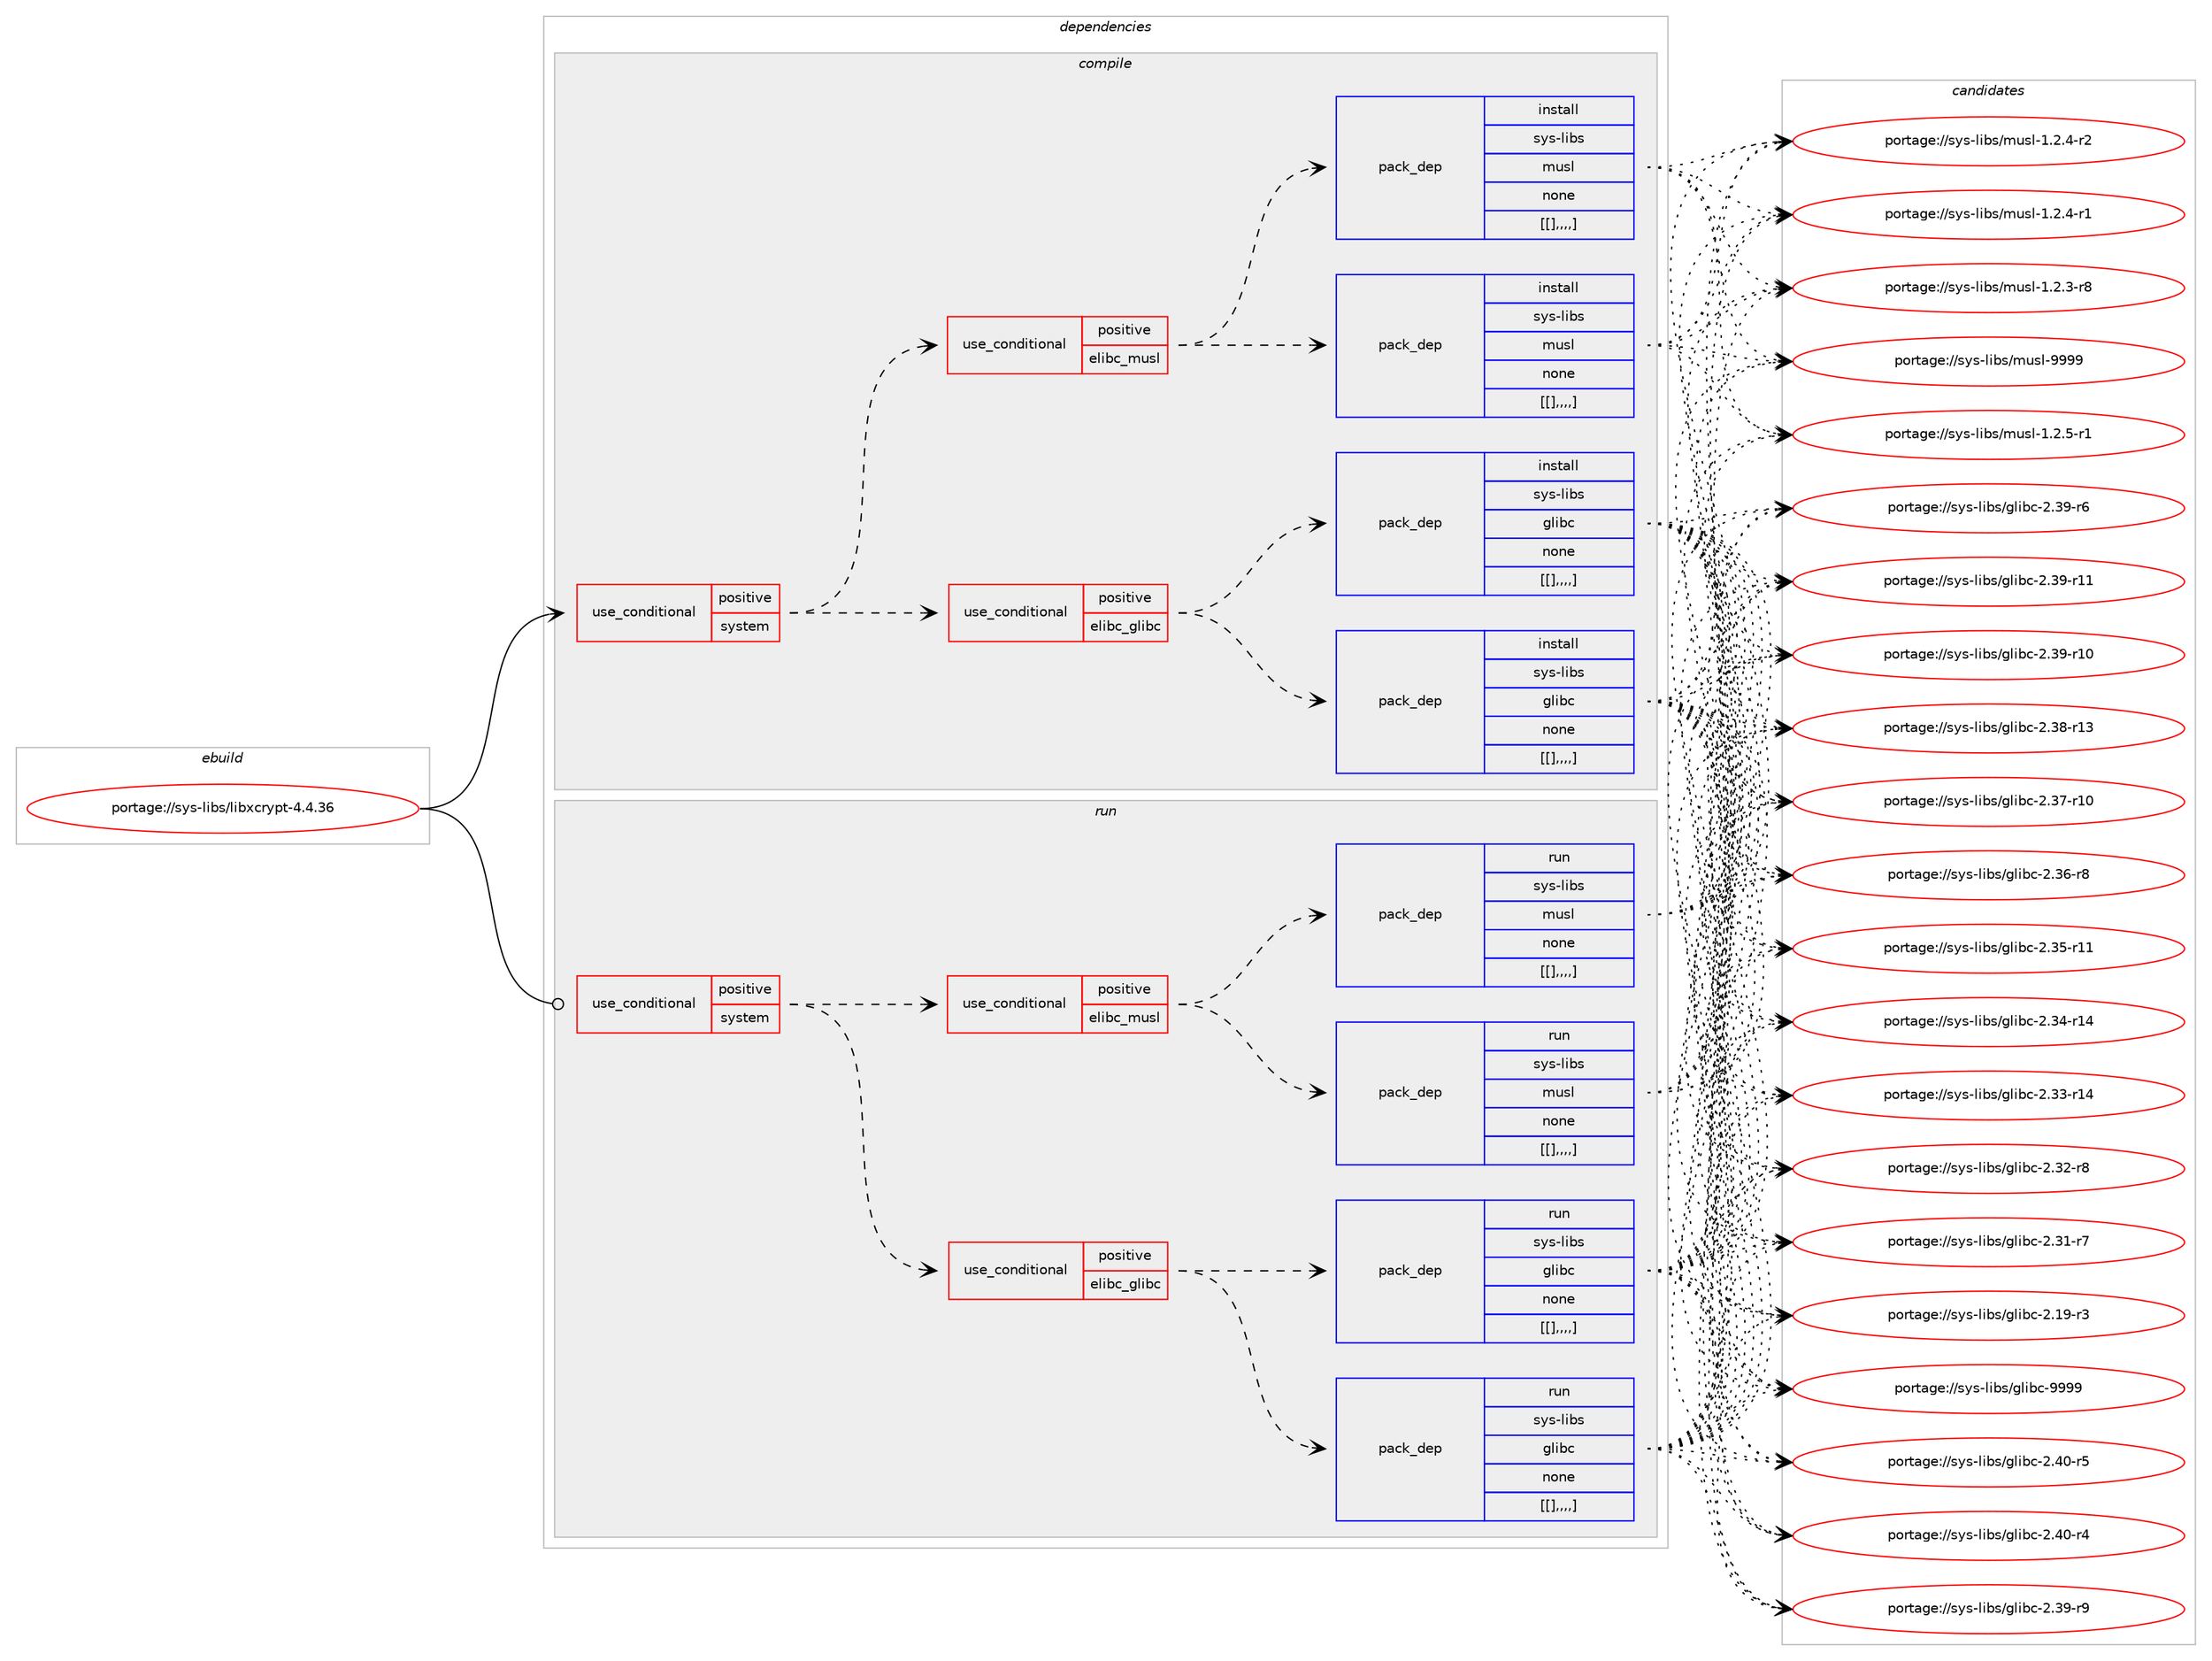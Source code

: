digraph prolog {

# *************
# Graph options
# *************

newrank=true;
concentrate=true;
compound=true;
graph [rankdir=LR,fontname=Helvetica,fontsize=10,ranksep=1.5];#, ranksep=2.5, nodesep=0.2];
edge  [arrowhead=vee];
node  [fontname=Helvetica,fontsize=10];

# **********
# The ebuild
# **********

subgraph cluster_leftcol {
color=gray;
label=<<i>ebuild</i>>;
id [label="portage://sys-libs/libxcrypt-4.4.36", color=red, width=4, href="../sys-libs/libxcrypt-4.4.36.svg"];
}

# ****************
# The dependencies
# ****************

subgraph cluster_midcol {
color=gray;
label=<<i>dependencies</i>>;
subgraph cluster_compile {
fillcolor="#eeeeee";
style=filled;
label=<<i>compile</i>>;
subgraph cond124823 {
dependency465739 [label=<<TABLE BORDER="0" CELLBORDER="1" CELLSPACING="0" CELLPADDING="4"><TR><TD ROWSPAN="3" CELLPADDING="10">use_conditional</TD></TR><TR><TD>positive</TD></TR><TR><TD>system</TD></TR></TABLE>>, shape=none, color=red];
subgraph cond124834 {
dependency465885 [label=<<TABLE BORDER="0" CELLBORDER="1" CELLSPACING="0" CELLPADDING="4"><TR><TD ROWSPAN="3" CELLPADDING="10">use_conditional</TD></TR><TR><TD>positive</TD></TR><TR><TD>elibc_glibc</TD></TR></TABLE>>, shape=none, color=red];
subgraph pack337758 {
dependency465890 [label=<<TABLE BORDER="0" CELLBORDER="1" CELLSPACING="0" CELLPADDING="4" WIDTH="220"><TR><TD ROWSPAN="6" CELLPADDING="30">pack_dep</TD></TR><TR><TD WIDTH="110">install</TD></TR><TR><TD>sys-libs</TD></TR><TR><TD>glibc</TD></TR><TR><TD>none</TD></TR><TR><TD>[[],,,,]</TD></TR></TABLE>>, shape=none, color=blue];
}
dependency465885:e -> dependency465890:w [weight=20,style="dashed",arrowhead="vee"];
subgraph pack337761 {
dependency465910 [label=<<TABLE BORDER="0" CELLBORDER="1" CELLSPACING="0" CELLPADDING="4" WIDTH="220"><TR><TD ROWSPAN="6" CELLPADDING="30">pack_dep</TD></TR><TR><TD WIDTH="110">install</TD></TR><TR><TD>sys-libs</TD></TR><TR><TD>glibc</TD></TR><TR><TD>none</TD></TR><TR><TD>[[],,,,]</TD></TR></TABLE>>, shape=none, color=blue];
}
dependency465885:e -> dependency465910:w [weight=20,style="dashed",arrowhead="vee"];
}
dependency465739:e -> dependency465885:w [weight=20,style="dashed",arrowhead="vee"];
subgraph cond124885 {
dependency465933 [label=<<TABLE BORDER="0" CELLBORDER="1" CELLSPACING="0" CELLPADDING="4"><TR><TD ROWSPAN="3" CELLPADDING="10">use_conditional</TD></TR><TR><TD>positive</TD></TR><TR><TD>elibc_musl</TD></TR></TABLE>>, shape=none, color=red];
subgraph pack337788 {
dependency465951 [label=<<TABLE BORDER="0" CELLBORDER="1" CELLSPACING="0" CELLPADDING="4" WIDTH="220"><TR><TD ROWSPAN="6" CELLPADDING="30">pack_dep</TD></TR><TR><TD WIDTH="110">install</TD></TR><TR><TD>sys-libs</TD></TR><TR><TD>musl</TD></TR><TR><TD>none</TD></TR><TR><TD>[[],,,,]</TD></TR></TABLE>>, shape=none, color=blue];
}
dependency465933:e -> dependency465951:w [weight=20,style="dashed",arrowhead="vee"];
subgraph pack337806 {
dependency465989 [label=<<TABLE BORDER="0" CELLBORDER="1" CELLSPACING="0" CELLPADDING="4" WIDTH="220"><TR><TD ROWSPAN="6" CELLPADDING="30">pack_dep</TD></TR><TR><TD WIDTH="110">install</TD></TR><TR><TD>sys-libs</TD></TR><TR><TD>musl</TD></TR><TR><TD>none</TD></TR><TR><TD>[[],,,,]</TD></TR></TABLE>>, shape=none, color=blue];
}
dependency465933:e -> dependency465989:w [weight=20,style="dashed",arrowhead="vee"];
}
dependency465739:e -> dependency465933:w [weight=20,style="dashed",arrowhead="vee"];
}
id:e -> dependency465739:w [weight=20,style="solid",arrowhead="vee"];
}
subgraph cluster_compileandrun {
fillcolor="#eeeeee";
style=filled;
label=<<i>compile and run</i>>;
}
subgraph cluster_run {
fillcolor="#eeeeee";
style=filled;
label=<<i>run</i>>;
subgraph cond124909 {
dependency466007 [label=<<TABLE BORDER="0" CELLBORDER="1" CELLSPACING="0" CELLPADDING="4"><TR><TD ROWSPAN="3" CELLPADDING="10">use_conditional</TD></TR><TR><TD>positive</TD></TR><TR><TD>system</TD></TR></TABLE>>, shape=none, color=red];
subgraph cond124921 {
dependency466038 [label=<<TABLE BORDER="0" CELLBORDER="1" CELLSPACING="0" CELLPADDING="4"><TR><TD ROWSPAN="3" CELLPADDING="10">use_conditional</TD></TR><TR><TD>positive</TD></TR><TR><TD>elibc_glibc</TD></TR></TABLE>>, shape=none, color=red];
subgraph pack337872 {
dependency466078 [label=<<TABLE BORDER="0" CELLBORDER="1" CELLSPACING="0" CELLPADDING="4" WIDTH="220"><TR><TD ROWSPAN="6" CELLPADDING="30">pack_dep</TD></TR><TR><TD WIDTH="110">run</TD></TR><TR><TD>sys-libs</TD></TR><TR><TD>glibc</TD></TR><TR><TD>none</TD></TR><TR><TD>[[],,,,]</TD></TR></TABLE>>, shape=none, color=blue];
}
dependency466038:e -> dependency466078:w [weight=20,style="dashed",arrowhead="vee"];
subgraph pack337889 {
dependency466109 [label=<<TABLE BORDER="0" CELLBORDER="1" CELLSPACING="0" CELLPADDING="4" WIDTH="220"><TR><TD ROWSPAN="6" CELLPADDING="30">pack_dep</TD></TR><TR><TD WIDTH="110">run</TD></TR><TR><TD>sys-libs</TD></TR><TR><TD>glibc</TD></TR><TR><TD>none</TD></TR><TR><TD>[[],,,,]</TD></TR></TABLE>>, shape=none, color=blue];
}
dependency466038:e -> dependency466109:w [weight=20,style="dashed",arrowhead="vee"];
}
dependency466007:e -> dependency466038:w [weight=20,style="dashed",arrowhead="vee"];
subgraph cond124962 {
dependency466147 [label=<<TABLE BORDER="0" CELLBORDER="1" CELLSPACING="0" CELLPADDING="4"><TR><TD ROWSPAN="3" CELLPADDING="10">use_conditional</TD></TR><TR><TD>positive</TD></TR><TR><TD>elibc_musl</TD></TR></TABLE>>, shape=none, color=red];
subgraph pack337931 {
dependency466204 [label=<<TABLE BORDER="0" CELLBORDER="1" CELLSPACING="0" CELLPADDING="4" WIDTH="220"><TR><TD ROWSPAN="6" CELLPADDING="30">pack_dep</TD></TR><TR><TD WIDTH="110">run</TD></TR><TR><TD>sys-libs</TD></TR><TR><TD>musl</TD></TR><TR><TD>none</TD></TR><TR><TD>[[],,,,]</TD></TR></TABLE>>, shape=none, color=blue];
}
dependency466147:e -> dependency466204:w [weight=20,style="dashed",arrowhead="vee"];
subgraph pack337973 {
dependency466253 [label=<<TABLE BORDER="0" CELLBORDER="1" CELLSPACING="0" CELLPADDING="4" WIDTH="220"><TR><TD ROWSPAN="6" CELLPADDING="30">pack_dep</TD></TR><TR><TD WIDTH="110">run</TD></TR><TR><TD>sys-libs</TD></TR><TR><TD>musl</TD></TR><TR><TD>none</TD></TR><TR><TD>[[],,,,]</TD></TR></TABLE>>, shape=none, color=blue];
}
dependency466147:e -> dependency466253:w [weight=20,style="dashed",arrowhead="vee"];
}
dependency466007:e -> dependency466147:w [weight=20,style="dashed",arrowhead="vee"];
}
id:e -> dependency466007:w [weight=20,style="solid",arrowhead="odot"];
}
}

# **************
# The candidates
# **************

subgraph cluster_choices {
rank=same;
color=gray;
label=<<i>candidates</i>>;

subgraph choice337616 {
color=black;
nodesep=1;
choice11512111545108105981154710310810598994557575757 [label="portage://sys-libs/glibc-9999", color=red, width=4,href="../sys-libs/glibc-9999.svg"];
choice115121115451081059811547103108105989945504652484511453 [label="portage://sys-libs/glibc-2.40-r5", color=red, width=4,href="../sys-libs/glibc-2.40-r5.svg"];
choice115121115451081059811547103108105989945504652484511452 [label="portage://sys-libs/glibc-2.40-r4", color=red, width=4,href="../sys-libs/glibc-2.40-r4.svg"];
choice115121115451081059811547103108105989945504651574511457 [label="portage://sys-libs/glibc-2.39-r9", color=red, width=4,href="../sys-libs/glibc-2.39-r9.svg"];
choice115121115451081059811547103108105989945504651574511454 [label="portage://sys-libs/glibc-2.39-r6", color=red, width=4,href="../sys-libs/glibc-2.39-r6.svg"];
choice11512111545108105981154710310810598994550465157451144949 [label="portage://sys-libs/glibc-2.39-r11", color=red, width=4,href="../sys-libs/glibc-2.39-r11.svg"];
choice11512111545108105981154710310810598994550465157451144948 [label="portage://sys-libs/glibc-2.39-r10", color=red, width=4,href="../sys-libs/glibc-2.39-r10.svg"];
choice11512111545108105981154710310810598994550465156451144951 [label="portage://sys-libs/glibc-2.38-r13", color=red, width=4,href="../sys-libs/glibc-2.38-r13.svg"];
choice11512111545108105981154710310810598994550465155451144948 [label="portage://sys-libs/glibc-2.37-r10", color=red, width=4,href="../sys-libs/glibc-2.37-r10.svg"];
choice115121115451081059811547103108105989945504651544511456 [label="portage://sys-libs/glibc-2.36-r8", color=red, width=4,href="../sys-libs/glibc-2.36-r8.svg"];
choice11512111545108105981154710310810598994550465153451144949 [label="portage://sys-libs/glibc-2.35-r11", color=red, width=4,href="../sys-libs/glibc-2.35-r11.svg"];
choice11512111545108105981154710310810598994550465152451144952 [label="portage://sys-libs/glibc-2.34-r14", color=red, width=4,href="../sys-libs/glibc-2.34-r14.svg"];
choice11512111545108105981154710310810598994550465151451144952 [label="portage://sys-libs/glibc-2.33-r14", color=red, width=4,href="../sys-libs/glibc-2.33-r14.svg"];
choice115121115451081059811547103108105989945504651504511456 [label="portage://sys-libs/glibc-2.32-r8", color=red, width=4,href="../sys-libs/glibc-2.32-r8.svg"];
choice115121115451081059811547103108105989945504651494511455 [label="portage://sys-libs/glibc-2.31-r7", color=red, width=4,href="../sys-libs/glibc-2.31-r7.svg"];
choice115121115451081059811547103108105989945504649574511451 [label="portage://sys-libs/glibc-2.19-r3", color=red, width=4,href="../sys-libs/glibc-2.19-r3.svg"];
dependency465890:e -> choice11512111545108105981154710310810598994557575757:w [style=dotted,weight="100"];
dependency465890:e -> choice115121115451081059811547103108105989945504652484511453:w [style=dotted,weight="100"];
dependency465890:e -> choice115121115451081059811547103108105989945504652484511452:w [style=dotted,weight="100"];
dependency465890:e -> choice115121115451081059811547103108105989945504651574511457:w [style=dotted,weight="100"];
dependency465890:e -> choice115121115451081059811547103108105989945504651574511454:w [style=dotted,weight="100"];
dependency465890:e -> choice11512111545108105981154710310810598994550465157451144949:w [style=dotted,weight="100"];
dependency465890:e -> choice11512111545108105981154710310810598994550465157451144948:w [style=dotted,weight="100"];
dependency465890:e -> choice11512111545108105981154710310810598994550465156451144951:w [style=dotted,weight="100"];
dependency465890:e -> choice11512111545108105981154710310810598994550465155451144948:w [style=dotted,weight="100"];
dependency465890:e -> choice115121115451081059811547103108105989945504651544511456:w [style=dotted,weight="100"];
dependency465890:e -> choice11512111545108105981154710310810598994550465153451144949:w [style=dotted,weight="100"];
dependency465890:e -> choice11512111545108105981154710310810598994550465152451144952:w [style=dotted,weight="100"];
dependency465890:e -> choice11512111545108105981154710310810598994550465151451144952:w [style=dotted,weight="100"];
dependency465890:e -> choice115121115451081059811547103108105989945504651504511456:w [style=dotted,weight="100"];
dependency465890:e -> choice115121115451081059811547103108105989945504651494511455:w [style=dotted,weight="100"];
dependency465890:e -> choice115121115451081059811547103108105989945504649574511451:w [style=dotted,weight="100"];
}
subgraph choice337667 {
color=black;
nodesep=1;
choice11512111545108105981154710310810598994557575757 [label="portage://sys-libs/glibc-9999", color=red, width=4,href="../sys-libs/glibc-9999.svg"];
choice115121115451081059811547103108105989945504652484511453 [label="portage://sys-libs/glibc-2.40-r5", color=red, width=4,href="../sys-libs/glibc-2.40-r5.svg"];
choice115121115451081059811547103108105989945504652484511452 [label="portage://sys-libs/glibc-2.40-r4", color=red, width=4,href="../sys-libs/glibc-2.40-r4.svg"];
choice115121115451081059811547103108105989945504651574511457 [label="portage://sys-libs/glibc-2.39-r9", color=red, width=4,href="../sys-libs/glibc-2.39-r9.svg"];
choice115121115451081059811547103108105989945504651574511454 [label="portage://sys-libs/glibc-2.39-r6", color=red, width=4,href="../sys-libs/glibc-2.39-r6.svg"];
choice11512111545108105981154710310810598994550465157451144949 [label="portage://sys-libs/glibc-2.39-r11", color=red, width=4,href="../sys-libs/glibc-2.39-r11.svg"];
choice11512111545108105981154710310810598994550465157451144948 [label="portage://sys-libs/glibc-2.39-r10", color=red, width=4,href="../sys-libs/glibc-2.39-r10.svg"];
choice11512111545108105981154710310810598994550465156451144951 [label="portage://sys-libs/glibc-2.38-r13", color=red, width=4,href="../sys-libs/glibc-2.38-r13.svg"];
choice11512111545108105981154710310810598994550465155451144948 [label="portage://sys-libs/glibc-2.37-r10", color=red, width=4,href="../sys-libs/glibc-2.37-r10.svg"];
choice115121115451081059811547103108105989945504651544511456 [label="portage://sys-libs/glibc-2.36-r8", color=red, width=4,href="../sys-libs/glibc-2.36-r8.svg"];
choice11512111545108105981154710310810598994550465153451144949 [label="portage://sys-libs/glibc-2.35-r11", color=red, width=4,href="../sys-libs/glibc-2.35-r11.svg"];
choice11512111545108105981154710310810598994550465152451144952 [label="portage://sys-libs/glibc-2.34-r14", color=red, width=4,href="../sys-libs/glibc-2.34-r14.svg"];
choice11512111545108105981154710310810598994550465151451144952 [label="portage://sys-libs/glibc-2.33-r14", color=red, width=4,href="../sys-libs/glibc-2.33-r14.svg"];
choice115121115451081059811547103108105989945504651504511456 [label="portage://sys-libs/glibc-2.32-r8", color=red, width=4,href="../sys-libs/glibc-2.32-r8.svg"];
choice115121115451081059811547103108105989945504651494511455 [label="portage://sys-libs/glibc-2.31-r7", color=red, width=4,href="../sys-libs/glibc-2.31-r7.svg"];
choice115121115451081059811547103108105989945504649574511451 [label="portage://sys-libs/glibc-2.19-r3", color=red, width=4,href="../sys-libs/glibc-2.19-r3.svg"];
dependency465910:e -> choice11512111545108105981154710310810598994557575757:w [style=dotted,weight="100"];
dependency465910:e -> choice115121115451081059811547103108105989945504652484511453:w [style=dotted,weight="100"];
dependency465910:e -> choice115121115451081059811547103108105989945504652484511452:w [style=dotted,weight="100"];
dependency465910:e -> choice115121115451081059811547103108105989945504651574511457:w [style=dotted,weight="100"];
dependency465910:e -> choice115121115451081059811547103108105989945504651574511454:w [style=dotted,weight="100"];
dependency465910:e -> choice11512111545108105981154710310810598994550465157451144949:w [style=dotted,weight="100"];
dependency465910:e -> choice11512111545108105981154710310810598994550465157451144948:w [style=dotted,weight="100"];
dependency465910:e -> choice11512111545108105981154710310810598994550465156451144951:w [style=dotted,weight="100"];
dependency465910:e -> choice11512111545108105981154710310810598994550465155451144948:w [style=dotted,weight="100"];
dependency465910:e -> choice115121115451081059811547103108105989945504651544511456:w [style=dotted,weight="100"];
dependency465910:e -> choice11512111545108105981154710310810598994550465153451144949:w [style=dotted,weight="100"];
dependency465910:e -> choice11512111545108105981154710310810598994550465152451144952:w [style=dotted,weight="100"];
dependency465910:e -> choice11512111545108105981154710310810598994550465151451144952:w [style=dotted,weight="100"];
dependency465910:e -> choice115121115451081059811547103108105989945504651504511456:w [style=dotted,weight="100"];
dependency465910:e -> choice115121115451081059811547103108105989945504651494511455:w [style=dotted,weight="100"];
dependency465910:e -> choice115121115451081059811547103108105989945504649574511451:w [style=dotted,weight="100"];
}
subgraph choice337709 {
color=black;
nodesep=1;
choice1151211154510810598115471091171151084557575757 [label="portage://sys-libs/musl-9999", color=red, width=4,href="../sys-libs/musl-9999.svg"];
choice1151211154510810598115471091171151084549465046534511449 [label="portage://sys-libs/musl-1.2.5-r1", color=red, width=4,href="../sys-libs/musl-1.2.5-r1.svg"];
choice1151211154510810598115471091171151084549465046524511450 [label="portage://sys-libs/musl-1.2.4-r2", color=red, width=4,href="../sys-libs/musl-1.2.4-r2.svg"];
choice1151211154510810598115471091171151084549465046524511449 [label="portage://sys-libs/musl-1.2.4-r1", color=red, width=4,href="../sys-libs/musl-1.2.4-r1.svg"];
choice1151211154510810598115471091171151084549465046514511456 [label="portage://sys-libs/musl-1.2.3-r8", color=red, width=4,href="../sys-libs/musl-1.2.3-r8.svg"];
dependency465951:e -> choice1151211154510810598115471091171151084557575757:w [style=dotted,weight="100"];
dependency465951:e -> choice1151211154510810598115471091171151084549465046534511449:w [style=dotted,weight="100"];
dependency465951:e -> choice1151211154510810598115471091171151084549465046524511450:w [style=dotted,weight="100"];
dependency465951:e -> choice1151211154510810598115471091171151084549465046524511449:w [style=dotted,weight="100"];
dependency465951:e -> choice1151211154510810598115471091171151084549465046514511456:w [style=dotted,weight="100"];
}
subgraph choice337716 {
color=black;
nodesep=1;
choice1151211154510810598115471091171151084557575757 [label="portage://sys-libs/musl-9999", color=red, width=4,href="../sys-libs/musl-9999.svg"];
choice1151211154510810598115471091171151084549465046534511449 [label="portage://sys-libs/musl-1.2.5-r1", color=red, width=4,href="../sys-libs/musl-1.2.5-r1.svg"];
choice1151211154510810598115471091171151084549465046524511450 [label="portage://sys-libs/musl-1.2.4-r2", color=red, width=4,href="../sys-libs/musl-1.2.4-r2.svg"];
choice1151211154510810598115471091171151084549465046524511449 [label="portage://sys-libs/musl-1.2.4-r1", color=red, width=4,href="../sys-libs/musl-1.2.4-r1.svg"];
choice1151211154510810598115471091171151084549465046514511456 [label="portage://sys-libs/musl-1.2.3-r8", color=red, width=4,href="../sys-libs/musl-1.2.3-r8.svg"];
dependency465989:e -> choice1151211154510810598115471091171151084557575757:w [style=dotted,weight="100"];
dependency465989:e -> choice1151211154510810598115471091171151084549465046534511449:w [style=dotted,weight="100"];
dependency465989:e -> choice1151211154510810598115471091171151084549465046524511450:w [style=dotted,weight="100"];
dependency465989:e -> choice1151211154510810598115471091171151084549465046524511449:w [style=dotted,weight="100"];
dependency465989:e -> choice1151211154510810598115471091171151084549465046514511456:w [style=dotted,weight="100"];
}
subgraph choice337731 {
color=black;
nodesep=1;
choice11512111545108105981154710310810598994557575757 [label="portage://sys-libs/glibc-9999", color=red, width=4,href="../sys-libs/glibc-9999.svg"];
choice115121115451081059811547103108105989945504652484511453 [label="portage://sys-libs/glibc-2.40-r5", color=red, width=4,href="../sys-libs/glibc-2.40-r5.svg"];
choice115121115451081059811547103108105989945504652484511452 [label="portage://sys-libs/glibc-2.40-r4", color=red, width=4,href="../sys-libs/glibc-2.40-r4.svg"];
choice115121115451081059811547103108105989945504651574511457 [label="portage://sys-libs/glibc-2.39-r9", color=red, width=4,href="../sys-libs/glibc-2.39-r9.svg"];
choice115121115451081059811547103108105989945504651574511454 [label="portage://sys-libs/glibc-2.39-r6", color=red, width=4,href="../sys-libs/glibc-2.39-r6.svg"];
choice11512111545108105981154710310810598994550465157451144949 [label="portage://sys-libs/glibc-2.39-r11", color=red, width=4,href="../sys-libs/glibc-2.39-r11.svg"];
choice11512111545108105981154710310810598994550465157451144948 [label="portage://sys-libs/glibc-2.39-r10", color=red, width=4,href="../sys-libs/glibc-2.39-r10.svg"];
choice11512111545108105981154710310810598994550465156451144951 [label="portage://sys-libs/glibc-2.38-r13", color=red, width=4,href="../sys-libs/glibc-2.38-r13.svg"];
choice11512111545108105981154710310810598994550465155451144948 [label="portage://sys-libs/glibc-2.37-r10", color=red, width=4,href="../sys-libs/glibc-2.37-r10.svg"];
choice115121115451081059811547103108105989945504651544511456 [label="portage://sys-libs/glibc-2.36-r8", color=red, width=4,href="../sys-libs/glibc-2.36-r8.svg"];
choice11512111545108105981154710310810598994550465153451144949 [label="portage://sys-libs/glibc-2.35-r11", color=red, width=4,href="../sys-libs/glibc-2.35-r11.svg"];
choice11512111545108105981154710310810598994550465152451144952 [label="portage://sys-libs/glibc-2.34-r14", color=red, width=4,href="../sys-libs/glibc-2.34-r14.svg"];
choice11512111545108105981154710310810598994550465151451144952 [label="portage://sys-libs/glibc-2.33-r14", color=red, width=4,href="../sys-libs/glibc-2.33-r14.svg"];
choice115121115451081059811547103108105989945504651504511456 [label="portage://sys-libs/glibc-2.32-r8", color=red, width=4,href="../sys-libs/glibc-2.32-r8.svg"];
choice115121115451081059811547103108105989945504651494511455 [label="portage://sys-libs/glibc-2.31-r7", color=red, width=4,href="../sys-libs/glibc-2.31-r7.svg"];
choice115121115451081059811547103108105989945504649574511451 [label="portage://sys-libs/glibc-2.19-r3", color=red, width=4,href="../sys-libs/glibc-2.19-r3.svg"];
dependency466078:e -> choice11512111545108105981154710310810598994557575757:w [style=dotted,weight="100"];
dependency466078:e -> choice115121115451081059811547103108105989945504652484511453:w [style=dotted,weight="100"];
dependency466078:e -> choice115121115451081059811547103108105989945504652484511452:w [style=dotted,weight="100"];
dependency466078:e -> choice115121115451081059811547103108105989945504651574511457:w [style=dotted,weight="100"];
dependency466078:e -> choice115121115451081059811547103108105989945504651574511454:w [style=dotted,weight="100"];
dependency466078:e -> choice11512111545108105981154710310810598994550465157451144949:w [style=dotted,weight="100"];
dependency466078:e -> choice11512111545108105981154710310810598994550465157451144948:w [style=dotted,weight="100"];
dependency466078:e -> choice11512111545108105981154710310810598994550465156451144951:w [style=dotted,weight="100"];
dependency466078:e -> choice11512111545108105981154710310810598994550465155451144948:w [style=dotted,weight="100"];
dependency466078:e -> choice115121115451081059811547103108105989945504651544511456:w [style=dotted,weight="100"];
dependency466078:e -> choice11512111545108105981154710310810598994550465153451144949:w [style=dotted,weight="100"];
dependency466078:e -> choice11512111545108105981154710310810598994550465152451144952:w [style=dotted,weight="100"];
dependency466078:e -> choice11512111545108105981154710310810598994550465151451144952:w [style=dotted,weight="100"];
dependency466078:e -> choice115121115451081059811547103108105989945504651504511456:w [style=dotted,weight="100"];
dependency466078:e -> choice115121115451081059811547103108105989945504651494511455:w [style=dotted,weight="100"];
dependency466078:e -> choice115121115451081059811547103108105989945504649574511451:w [style=dotted,weight="100"];
}
subgraph choice337748 {
color=black;
nodesep=1;
choice11512111545108105981154710310810598994557575757 [label="portage://sys-libs/glibc-9999", color=red, width=4,href="../sys-libs/glibc-9999.svg"];
choice115121115451081059811547103108105989945504652484511453 [label="portage://sys-libs/glibc-2.40-r5", color=red, width=4,href="../sys-libs/glibc-2.40-r5.svg"];
choice115121115451081059811547103108105989945504652484511452 [label="portage://sys-libs/glibc-2.40-r4", color=red, width=4,href="../sys-libs/glibc-2.40-r4.svg"];
choice115121115451081059811547103108105989945504651574511457 [label="portage://sys-libs/glibc-2.39-r9", color=red, width=4,href="../sys-libs/glibc-2.39-r9.svg"];
choice115121115451081059811547103108105989945504651574511454 [label="portage://sys-libs/glibc-2.39-r6", color=red, width=4,href="../sys-libs/glibc-2.39-r6.svg"];
choice11512111545108105981154710310810598994550465157451144949 [label="portage://sys-libs/glibc-2.39-r11", color=red, width=4,href="../sys-libs/glibc-2.39-r11.svg"];
choice11512111545108105981154710310810598994550465157451144948 [label="portage://sys-libs/glibc-2.39-r10", color=red, width=4,href="../sys-libs/glibc-2.39-r10.svg"];
choice11512111545108105981154710310810598994550465156451144951 [label="portage://sys-libs/glibc-2.38-r13", color=red, width=4,href="../sys-libs/glibc-2.38-r13.svg"];
choice11512111545108105981154710310810598994550465155451144948 [label="portage://sys-libs/glibc-2.37-r10", color=red, width=4,href="../sys-libs/glibc-2.37-r10.svg"];
choice115121115451081059811547103108105989945504651544511456 [label="portage://sys-libs/glibc-2.36-r8", color=red, width=4,href="../sys-libs/glibc-2.36-r8.svg"];
choice11512111545108105981154710310810598994550465153451144949 [label="portage://sys-libs/glibc-2.35-r11", color=red, width=4,href="../sys-libs/glibc-2.35-r11.svg"];
choice11512111545108105981154710310810598994550465152451144952 [label="portage://sys-libs/glibc-2.34-r14", color=red, width=4,href="../sys-libs/glibc-2.34-r14.svg"];
choice11512111545108105981154710310810598994550465151451144952 [label="portage://sys-libs/glibc-2.33-r14", color=red, width=4,href="../sys-libs/glibc-2.33-r14.svg"];
choice115121115451081059811547103108105989945504651504511456 [label="portage://sys-libs/glibc-2.32-r8", color=red, width=4,href="../sys-libs/glibc-2.32-r8.svg"];
choice115121115451081059811547103108105989945504651494511455 [label="portage://sys-libs/glibc-2.31-r7", color=red, width=4,href="../sys-libs/glibc-2.31-r7.svg"];
choice115121115451081059811547103108105989945504649574511451 [label="portage://sys-libs/glibc-2.19-r3", color=red, width=4,href="../sys-libs/glibc-2.19-r3.svg"];
dependency466109:e -> choice11512111545108105981154710310810598994557575757:w [style=dotted,weight="100"];
dependency466109:e -> choice115121115451081059811547103108105989945504652484511453:w [style=dotted,weight="100"];
dependency466109:e -> choice115121115451081059811547103108105989945504652484511452:w [style=dotted,weight="100"];
dependency466109:e -> choice115121115451081059811547103108105989945504651574511457:w [style=dotted,weight="100"];
dependency466109:e -> choice115121115451081059811547103108105989945504651574511454:w [style=dotted,weight="100"];
dependency466109:e -> choice11512111545108105981154710310810598994550465157451144949:w [style=dotted,weight="100"];
dependency466109:e -> choice11512111545108105981154710310810598994550465157451144948:w [style=dotted,weight="100"];
dependency466109:e -> choice11512111545108105981154710310810598994550465156451144951:w [style=dotted,weight="100"];
dependency466109:e -> choice11512111545108105981154710310810598994550465155451144948:w [style=dotted,weight="100"];
dependency466109:e -> choice115121115451081059811547103108105989945504651544511456:w [style=dotted,weight="100"];
dependency466109:e -> choice11512111545108105981154710310810598994550465153451144949:w [style=dotted,weight="100"];
dependency466109:e -> choice11512111545108105981154710310810598994550465152451144952:w [style=dotted,weight="100"];
dependency466109:e -> choice11512111545108105981154710310810598994550465151451144952:w [style=dotted,weight="100"];
dependency466109:e -> choice115121115451081059811547103108105989945504651504511456:w [style=dotted,weight="100"];
dependency466109:e -> choice115121115451081059811547103108105989945504651494511455:w [style=dotted,weight="100"];
dependency466109:e -> choice115121115451081059811547103108105989945504649574511451:w [style=dotted,weight="100"];
}
subgraph choice337761 {
color=black;
nodesep=1;
choice1151211154510810598115471091171151084557575757 [label="portage://sys-libs/musl-9999", color=red, width=4,href="../sys-libs/musl-9999.svg"];
choice1151211154510810598115471091171151084549465046534511449 [label="portage://sys-libs/musl-1.2.5-r1", color=red, width=4,href="../sys-libs/musl-1.2.5-r1.svg"];
choice1151211154510810598115471091171151084549465046524511450 [label="portage://sys-libs/musl-1.2.4-r2", color=red, width=4,href="../sys-libs/musl-1.2.4-r2.svg"];
choice1151211154510810598115471091171151084549465046524511449 [label="portage://sys-libs/musl-1.2.4-r1", color=red, width=4,href="../sys-libs/musl-1.2.4-r1.svg"];
choice1151211154510810598115471091171151084549465046514511456 [label="portage://sys-libs/musl-1.2.3-r8", color=red, width=4,href="../sys-libs/musl-1.2.3-r8.svg"];
dependency466204:e -> choice1151211154510810598115471091171151084557575757:w [style=dotted,weight="100"];
dependency466204:e -> choice1151211154510810598115471091171151084549465046534511449:w [style=dotted,weight="100"];
dependency466204:e -> choice1151211154510810598115471091171151084549465046524511450:w [style=dotted,weight="100"];
dependency466204:e -> choice1151211154510810598115471091171151084549465046524511449:w [style=dotted,weight="100"];
dependency466204:e -> choice1151211154510810598115471091171151084549465046514511456:w [style=dotted,weight="100"];
}
subgraph choice337771 {
color=black;
nodesep=1;
choice1151211154510810598115471091171151084557575757 [label="portage://sys-libs/musl-9999", color=red, width=4,href="../sys-libs/musl-9999.svg"];
choice1151211154510810598115471091171151084549465046534511449 [label="portage://sys-libs/musl-1.2.5-r1", color=red, width=4,href="../sys-libs/musl-1.2.5-r1.svg"];
choice1151211154510810598115471091171151084549465046524511450 [label="portage://sys-libs/musl-1.2.4-r2", color=red, width=4,href="../sys-libs/musl-1.2.4-r2.svg"];
choice1151211154510810598115471091171151084549465046524511449 [label="portage://sys-libs/musl-1.2.4-r1", color=red, width=4,href="../sys-libs/musl-1.2.4-r1.svg"];
choice1151211154510810598115471091171151084549465046514511456 [label="portage://sys-libs/musl-1.2.3-r8", color=red, width=4,href="../sys-libs/musl-1.2.3-r8.svg"];
dependency466253:e -> choice1151211154510810598115471091171151084557575757:w [style=dotted,weight="100"];
dependency466253:e -> choice1151211154510810598115471091171151084549465046534511449:w [style=dotted,weight="100"];
dependency466253:e -> choice1151211154510810598115471091171151084549465046524511450:w [style=dotted,weight="100"];
dependency466253:e -> choice1151211154510810598115471091171151084549465046524511449:w [style=dotted,weight="100"];
dependency466253:e -> choice1151211154510810598115471091171151084549465046514511456:w [style=dotted,weight="100"];
}
}

}
